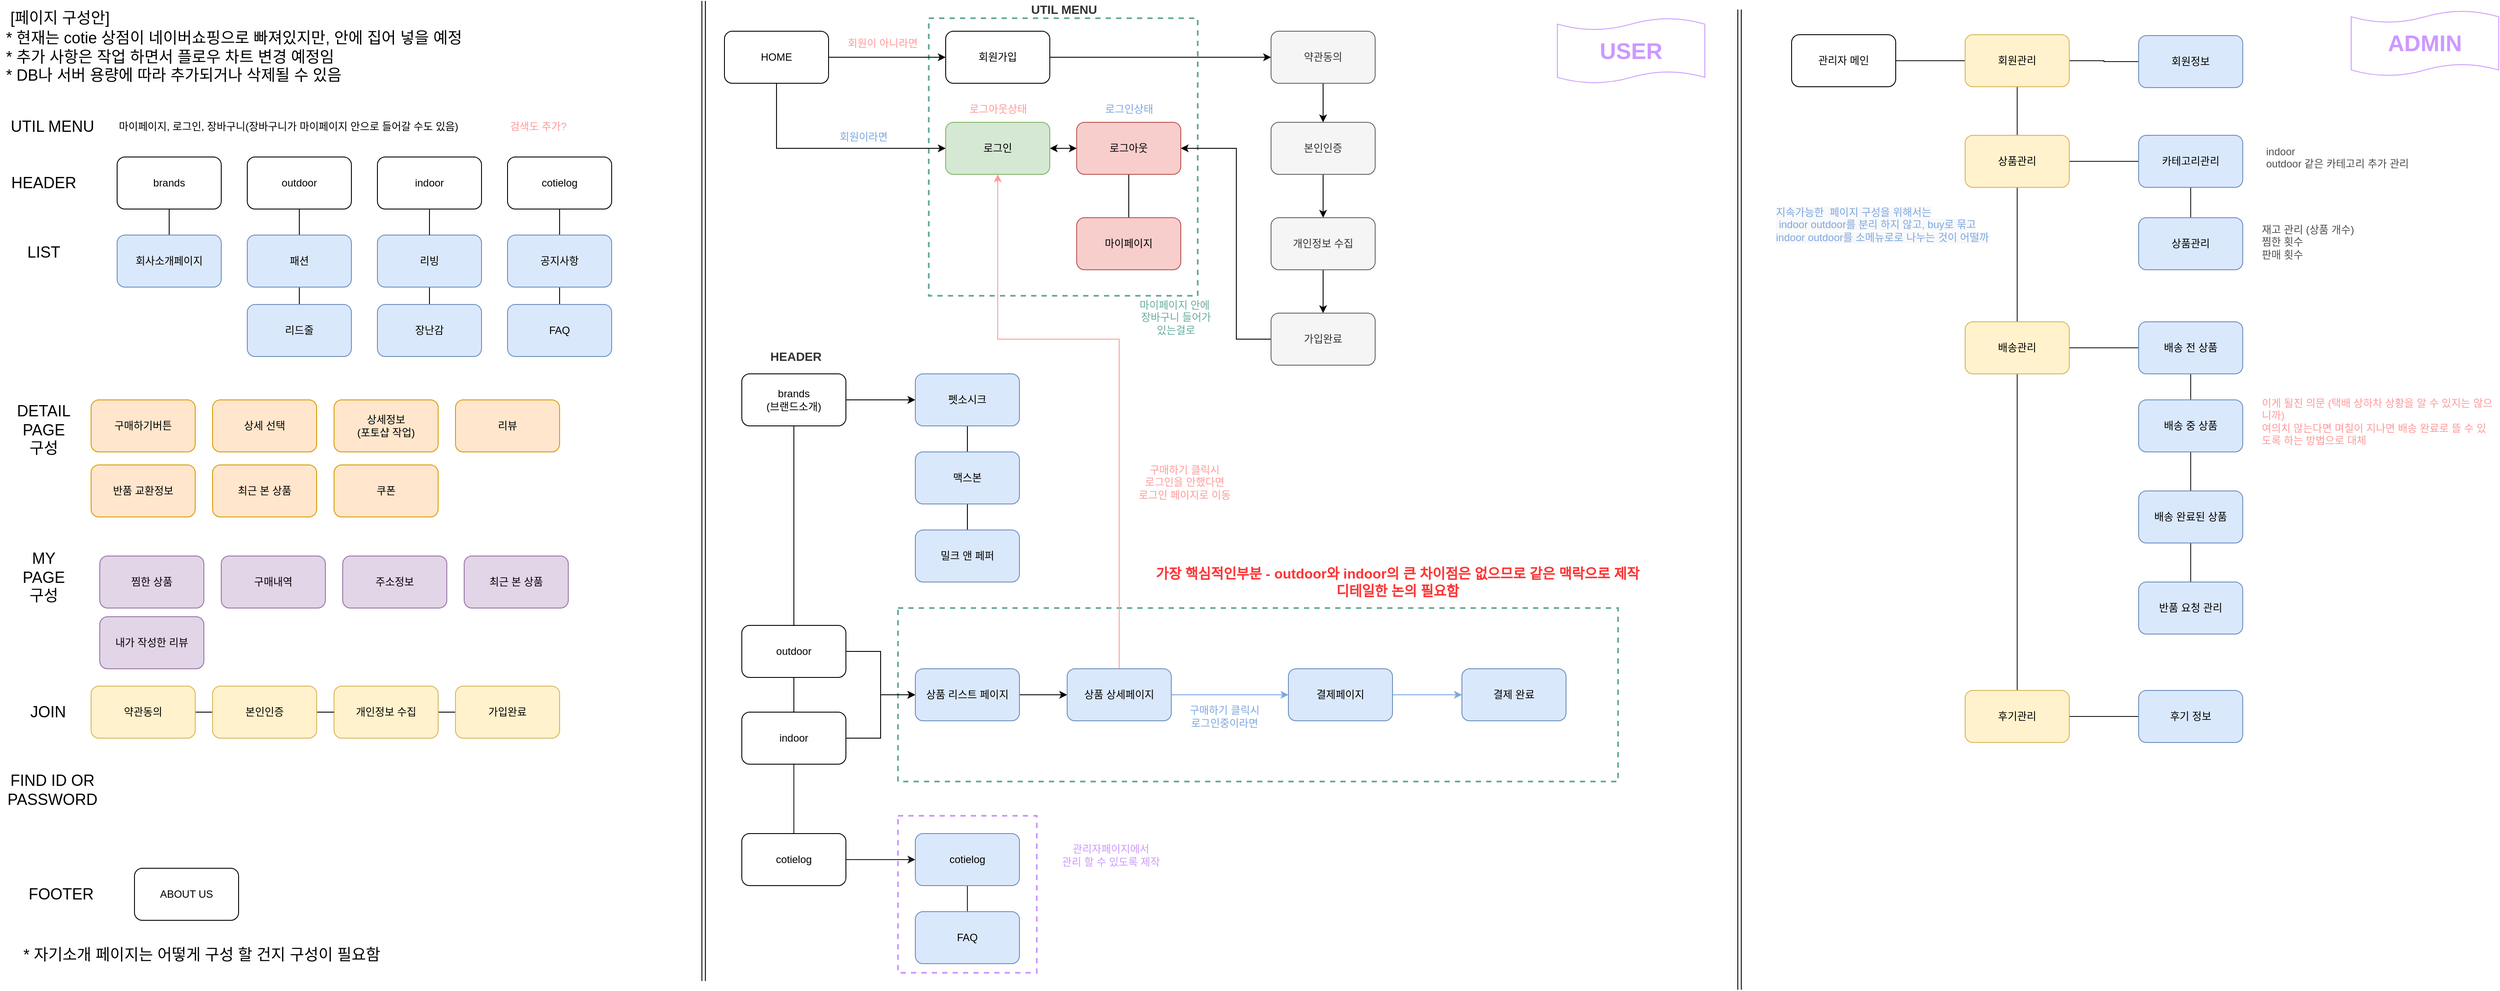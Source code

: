 <mxfile version="18.2.0" type="github">
  <diagram id="r7Qnmz0kqEGP7yIvglu6" name="Page-1">
    <mxGraphModel dx="1673" dy="896" grid="1" gridSize="10" guides="1" tooltips="1" connect="1" arrows="1" fold="1" page="1" pageScale="1" pageWidth="827" pageHeight="1169" math="0" shadow="0">
      <root>
        <mxCell id="0" />
        <mxCell id="1" parent="0" />
        <mxCell id="sv6jZYAcOgZdvbpMtWue-15" value="" style="rounded=0;whiteSpace=wrap;html=1;fontSize=14;fontColor=#333333;strokeWidth=2;fillColor=none;dashed=1;strokeColor=#67AB9F;" vertex="1" parent="1">
          <mxGeometry x="1050" y="720" width="830" height="200" as="geometry" />
        </mxCell>
        <mxCell id="wkvPEHSoq6BBhoxMYLxY-88" value="" style="rounded=0;whiteSpace=wrap;html=1;fontSize=14;fontColor=#333333;strokeWidth=2;fillColor=none;dashed=1;strokeColor=#67AB9F;" parent="1" vertex="1">
          <mxGeometry x="1085.5" y="40" width="310" height="320" as="geometry" />
        </mxCell>
        <mxCell id="wkvPEHSoq6BBhoxMYLxY-10" style="edgeStyle=orthogonalEdgeStyle;rounded=0;orthogonalLoop=1;jettySize=auto;html=1;exitX=0.5;exitY=1;exitDx=0;exitDy=0;entryX=0.5;entryY=0;entryDx=0;entryDy=0;fontSize=12;endArrow=none;endFill=0;" parent="1" source="HiKQ1uyRHEYlZxJrQikm-1" target="wkvPEHSoq6BBhoxMYLxY-9" edge="1">
          <mxGeometry relative="1" as="geometry" />
        </mxCell>
        <mxCell id="HiKQ1uyRHEYlZxJrQikm-1" value="brands" style="rounded=1;whiteSpace=wrap;html=1;" parent="1" vertex="1">
          <mxGeometry x="150" y="200" width="120" height="60" as="geometry" />
        </mxCell>
        <mxCell id="HiKQ1uyRHEYlZxJrQikm-2" value="&lt;font style=&quot;font-size: 18px;&quot;&gt;HEADER&lt;/font&gt;" style="text;html=1;align=center;verticalAlign=middle;resizable=0;points=[];autosize=1;strokeColor=none;fillColor=none;" parent="1" vertex="1">
          <mxGeometry x="20" y="220" width="90" height="20" as="geometry" />
        </mxCell>
        <mxCell id="wkvPEHSoq6BBhoxMYLxY-34" style="edgeStyle=orthogonalEdgeStyle;rounded=0;orthogonalLoop=1;jettySize=auto;html=1;exitX=0.5;exitY=1;exitDx=0;exitDy=0;entryX=0.5;entryY=0;entryDx=0;entryDy=0;fontSize=12;endArrow=none;endFill=0;" parent="1" source="HiKQ1uyRHEYlZxJrQikm-3" target="wkvPEHSoq6BBhoxMYLxY-11" edge="1">
          <mxGeometry relative="1" as="geometry" />
        </mxCell>
        <mxCell id="HiKQ1uyRHEYlZxJrQikm-3" value="outdoor" style="rounded=1;whiteSpace=wrap;html=1;" parent="1" vertex="1">
          <mxGeometry x="300" y="200" width="120" height="60" as="geometry" />
        </mxCell>
        <mxCell id="HiKQ1uyRHEYlZxJrQikm-4" value="indoor" style="rounded=1;whiteSpace=wrap;html=1;" parent="1" vertex="1">
          <mxGeometry x="450" y="200" width="120" height="60" as="geometry" />
        </mxCell>
        <mxCell id="wkvPEHSoq6BBhoxMYLxY-35" style="edgeStyle=orthogonalEdgeStyle;rounded=0;orthogonalLoop=1;jettySize=auto;html=1;exitX=0.5;exitY=1;exitDx=0;exitDy=0;entryX=0.5;entryY=0;entryDx=0;entryDy=0;fontSize=12;endArrow=none;endFill=0;" parent="1" source="HiKQ1uyRHEYlZxJrQikm-5" target="wkvPEHSoq6BBhoxMYLxY-21" edge="1">
          <mxGeometry relative="1" as="geometry" />
        </mxCell>
        <mxCell id="HiKQ1uyRHEYlZxJrQikm-5" value="cotielog" style="rounded=1;whiteSpace=wrap;html=1;" parent="1" vertex="1">
          <mxGeometry x="600" y="200" width="120" height="60" as="geometry" />
        </mxCell>
        <mxCell id="wkvPEHSoq6BBhoxMYLxY-1" value="&lt;span style=&quot;font-size: 18px;&quot;&gt;* 현재는 cotie 상점이 네이버쇼핑으로 빠져있지만, 안에 집어 넣을 예정&lt;br&gt;* 추가 사항은 작업 하면서 플로우 차트 변경 예정임&lt;br&gt;* DB나 서버 용량에 따라 추가되거나 삭제될 수 있음&lt;br&gt;&lt;/span&gt;" style="text;html=1;align=left;verticalAlign=middle;resizable=0;points=[];autosize=1;strokeColor=none;fillColor=none;strokeWidth=0;" parent="1" vertex="1">
          <mxGeometry x="20" y="60" width="580" height="50" as="geometry" />
        </mxCell>
        <mxCell id="wkvPEHSoq6BBhoxMYLxY-2" value="&lt;span style=&quot;font-size: 18px;&quot;&gt;FOOTER&lt;/span&gt;" style="text;html=1;align=center;verticalAlign=middle;resizable=0;points=[];autosize=1;strokeColor=none;fillColor=none;" parent="1" vertex="1">
          <mxGeometry x="40" y="1040" width="90" height="20" as="geometry" />
        </mxCell>
        <mxCell id="wkvPEHSoq6BBhoxMYLxY-3" value="ABOUT US" style="rounded=1;whiteSpace=wrap;html=1;" parent="1" vertex="1">
          <mxGeometry x="170" y="1020" width="120" height="60" as="geometry" />
        </mxCell>
        <mxCell id="wkvPEHSoq6BBhoxMYLxY-4" value="&lt;span style=&quot;font-size: 18px;&quot;&gt;UTIL MENU&lt;/span&gt;" style="text;html=1;align=center;verticalAlign=middle;resizable=0;points=[];autosize=1;strokeColor=none;fillColor=none;" parent="1" vertex="1">
          <mxGeometry x="20" y="155" width="110" height="20" as="geometry" />
        </mxCell>
        <mxCell id="wkvPEHSoq6BBhoxMYLxY-5" value="마이페이지, 로그인, 장바구니(장바구니가 마이페이지 안으로 들어갈 수도 있음)" style="text;html=1;align=left;verticalAlign=middle;resizable=0;points=[];autosize=1;strokeColor=none;fillColor=none;strokeWidth=0;" parent="1" vertex="1">
          <mxGeometry x="150" y="155" width="440" height="20" as="geometry" />
        </mxCell>
        <mxCell id="wkvPEHSoq6BBhoxMYLxY-7" value="&lt;span style=&quot;font-size: 18px;&quot;&gt;LIST&lt;/span&gt;" style="text;html=1;align=center;verticalAlign=middle;resizable=0;points=[];autosize=1;strokeColor=none;fillColor=none;" parent="1" vertex="1">
          <mxGeometry x="40" y="300" width="50" height="20" as="geometry" />
        </mxCell>
        <mxCell id="wkvPEHSoq6BBhoxMYLxY-8" value="&lt;span style=&quot;font-size: 18px;&quot;&gt;* 자기소개 페이지는 어떻게 구성 할 건지 구성이 필요함&lt;/span&gt;" style="text;html=1;align=left;verticalAlign=middle;resizable=0;points=[];autosize=1;strokeColor=none;fillColor=none;strokeWidth=0;" parent="1" vertex="1">
          <mxGeometry x="40" y="1110" width="460" height="20" as="geometry" />
        </mxCell>
        <mxCell id="wkvPEHSoq6BBhoxMYLxY-9" value="회사소개페이지" style="rounded=1;whiteSpace=wrap;html=1;fillColor=#dae8fc;strokeColor=#6c8ebf;" parent="1" vertex="1">
          <mxGeometry x="150" y="290" width="120" height="60" as="geometry" />
        </mxCell>
        <mxCell id="wkvPEHSoq6BBhoxMYLxY-16" style="edgeStyle=orthogonalEdgeStyle;rounded=0;orthogonalLoop=1;jettySize=auto;html=1;exitX=0.5;exitY=1;exitDx=0;exitDy=0;entryX=0.5;entryY=0;entryDx=0;entryDy=0;fontSize=12;endArrow=none;endFill=0;" parent="1" source="wkvPEHSoq6BBhoxMYLxY-11" target="wkvPEHSoq6BBhoxMYLxY-12" edge="1">
          <mxGeometry relative="1" as="geometry" />
        </mxCell>
        <mxCell id="wkvPEHSoq6BBhoxMYLxY-11" value="패션" style="rounded=1;whiteSpace=wrap;html=1;fillColor=#dae8fc;strokeColor=#6c8ebf;" parent="1" vertex="1">
          <mxGeometry x="300" y="290" width="120" height="60" as="geometry" />
        </mxCell>
        <mxCell id="wkvPEHSoq6BBhoxMYLxY-12" value="리드줄" style="rounded=1;whiteSpace=wrap;html=1;fillColor=#dae8fc;strokeColor=#6c8ebf;" parent="1" vertex="1">
          <mxGeometry x="300" y="370" width="120" height="60" as="geometry" />
        </mxCell>
        <mxCell id="wkvPEHSoq6BBhoxMYLxY-18" value="&lt;span style=&quot;font-size: 18px;&quot;&gt;DETAIL&lt;br&gt;PAGE&lt;br&gt;구성&lt;br&gt;&lt;/span&gt;" style="text;html=1;align=center;verticalAlign=middle;resizable=0;points=[];autosize=1;strokeColor=none;fillColor=none;" parent="1" vertex="1">
          <mxGeometry x="25" y="490" width="80" height="50" as="geometry" />
        </mxCell>
        <mxCell id="wkvPEHSoq6BBhoxMYLxY-30" value="" style="edgeStyle=orthogonalEdgeStyle;rounded=0;orthogonalLoop=1;jettySize=auto;html=1;fontSize=12;endArrow=none;endFill=0;" parent="1" source="wkvPEHSoq6BBhoxMYLxY-19" target="HiKQ1uyRHEYlZxJrQikm-4" edge="1">
          <mxGeometry relative="1" as="geometry" />
        </mxCell>
        <mxCell id="wkvPEHSoq6BBhoxMYLxY-31" style="edgeStyle=orthogonalEdgeStyle;rounded=0;orthogonalLoop=1;jettySize=auto;html=1;exitX=0.5;exitY=1;exitDx=0;exitDy=0;entryX=0.5;entryY=0;entryDx=0;entryDy=0;fontSize=12;endArrow=none;endFill=0;" parent="1" source="wkvPEHSoq6BBhoxMYLxY-19" target="wkvPEHSoq6BBhoxMYLxY-20" edge="1">
          <mxGeometry relative="1" as="geometry" />
        </mxCell>
        <mxCell id="wkvPEHSoq6BBhoxMYLxY-19" value="리빙" style="rounded=1;whiteSpace=wrap;html=1;fillColor=#dae8fc;strokeColor=#6c8ebf;" parent="1" vertex="1">
          <mxGeometry x="450" y="290" width="120" height="60" as="geometry" />
        </mxCell>
        <mxCell id="wkvPEHSoq6BBhoxMYLxY-20" value="장난감" style="rounded=1;whiteSpace=wrap;html=1;fillColor=#dae8fc;strokeColor=#6c8ebf;" parent="1" vertex="1">
          <mxGeometry x="450" y="370" width="120" height="60" as="geometry" />
        </mxCell>
        <mxCell id="wkvPEHSoq6BBhoxMYLxY-32" style="edgeStyle=orthogonalEdgeStyle;rounded=0;orthogonalLoop=1;jettySize=auto;html=1;exitX=0.5;exitY=1;exitDx=0;exitDy=0;entryX=0.5;entryY=0;entryDx=0;entryDy=0;fontSize=12;endArrow=none;endFill=0;" parent="1" source="wkvPEHSoq6BBhoxMYLxY-21" target="wkvPEHSoq6BBhoxMYLxY-22" edge="1">
          <mxGeometry relative="1" as="geometry" />
        </mxCell>
        <mxCell id="wkvPEHSoq6BBhoxMYLxY-21" value="공지사항" style="rounded=1;whiteSpace=wrap;html=1;fillColor=#dae8fc;strokeColor=#6c8ebf;" parent="1" vertex="1">
          <mxGeometry x="600" y="290" width="120" height="60" as="geometry" />
        </mxCell>
        <mxCell id="wkvPEHSoq6BBhoxMYLxY-22" value="FAQ" style="rounded=1;whiteSpace=wrap;html=1;fillColor=#dae8fc;strokeColor=#6c8ebf;" parent="1" vertex="1">
          <mxGeometry x="600" y="370" width="120" height="60" as="geometry" />
        </mxCell>
        <mxCell id="wkvPEHSoq6BBhoxMYLxY-29" value="" style="edgeStyle=orthogonalEdgeStyle;rounded=0;orthogonalLoop=1;jettySize=auto;html=1;fontSize=12;endArrow=none;endFill=0;entryX=0.5;entryY=1;entryDx=0;entryDy=0;" parent="1" target="HiKQ1uyRHEYlZxJrQikm-4" edge="1">
          <mxGeometry relative="1" as="geometry">
            <mxPoint x="510" y="290" as="sourcePoint" />
            <mxPoint x="370" y="270" as="targetPoint" />
          </mxGeometry>
        </mxCell>
        <mxCell id="wkvPEHSoq6BBhoxMYLxY-36" value="구매하기버튼" style="rounded=1;whiteSpace=wrap;html=1;fillColor=#ffe6cc;strokeColor=#d79b00;" parent="1" vertex="1">
          <mxGeometry x="120" y="480" width="120" height="60" as="geometry" />
        </mxCell>
        <mxCell id="wkvPEHSoq6BBhoxMYLxY-39" value="상세 선택" style="rounded=1;whiteSpace=wrap;html=1;fillColor=#ffe6cc;strokeColor=#d79b00;" parent="1" vertex="1">
          <mxGeometry x="260" y="480" width="120" height="60" as="geometry" />
        </mxCell>
        <mxCell id="wkvPEHSoq6BBhoxMYLxY-40" value="상세정보&lt;br&gt;(포토샵 작업)" style="rounded=1;whiteSpace=wrap;html=1;fillColor=#ffe6cc;strokeColor=#d79b00;" parent="1" vertex="1">
          <mxGeometry x="400" y="480" width="120" height="60" as="geometry" />
        </mxCell>
        <mxCell id="wkvPEHSoq6BBhoxMYLxY-41" value="&lt;span style=&quot;font-size: 18px;&quot;&gt;[페이지 구성안]&lt;/span&gt;" style="text;html=1;align=left;verticalAlign=middle;resizable=0;points=[];autosize=1;strokeColor=none;fillColor=none;strokeWidth=0;" parent="1" vertex="1">
          <mxGeometry x="25" y="30" width="140" height="20" as="geometry" />
        </mxCell>
        <mxCell id="wkvPEHSoq6BBhoxMYLxY-42" value="리뷰" style="rounded=1;whiteSpace=wrap;html=1;fillColor=#ffe6cc;strokeColor=#d79b00;" parent="1" vertex="1">
          <mxGeometry x="540" y="480" width="120" height="60" as="geometry" />
        </mxCell>
        <mxCell id="wkvPEHSoq6BBhoxMYLxY-43" value="반품 교환정보" style="rounded=1;whiteSpace=wrap;html=1;fillColor=#ffe6cc;strokeColor=#d79b00;" parent="1" vertex="1">
          <mxGeometry x="120" y="555" width="120" height="60" as="geometry" />
        </mxCell>
        <mxCell id="wkvPEHSoq6BBhoxMYLxY-44" value="최근 본 상품" style="rounded=1;whiteSpace=wrap;html=1;fillColor=#ffe6cc;strokeColor=#d79b00;" parent="1" vertex="1">
          <mxGeometry x="260" y="555" width="120" height="60" as="geometry" />
        </mxCell>
        <mxCell id="wkvPEHSoq6BBhoxMYLxY-45" value="쿠폰" style="rounded=1;whiteSpace=wrap;html=1;fillColor=#ffe6cc;strokeColor=#d79b00;" parent="1" vertex="1">
          <mxGeometry x="400" y="555" width="120" height="60" as="geometry" />
        </mxCell>
        <mxCell id="wkvPEHSoq6BBhoxMYLxY-46" value="&lt;span style=&quot;font-size: 18px;&quot;&gt;MY&lt;br&gt;PAGE &lt;br&gt;구성&lt;br&gt;&lt;/span&gt;" style="text;html=1;align=center;verticalAlign=middle;resizable=0;points=[];autosize=1;strokeColor=none;fillColor=none;" parent="1" vertex="1">
          <mxGeometry x="35" y="660" width="60" height="50" as="geometry" />
        </mxCell>
        <mxCell id="wkvPEHSoq6BBhoxMYLxY-47" value="찜한 상품" style="rounded=1;whiteSpace=wrap;html=1;fillColor=#e1d5e7;strokeColor=#9673a6;" parent="1" vertex="1">
          <mxGeometry x="130" y="660" width="120" height="60" as="geometry" />
        </mxCell>
        <mxCell id="wkvPEHSoq6BBhoxMYLxY-48" value="구매내역" style="rounded=1;whiteSpace=wrap;html=1;fillColor=#e1d5e7;strokeColor=#9673a6;" parent="1" vertex="1">
          <mxGeometry x="270" y="660" width="120" height="60" as="geometry" />
        </mxCell>
        <mxCell id="wkvPEHSoq6BBhoxMYLxY-49" value="주소정보" style="rounded=1;whiteSpace=wrap;html=1;fillColor=#e1d5e7;strokeColor=#9673a6;" parent="1" vertex="1">
          <mxGeometry x="410" y="660" width="120" height="60" as="geometry" />
        </mxCell>
        <mxCell id="wkvPEHSoq6BBhoxMYLxY-50" value="&lt;span style=&quot;font-size: 18px;&quot;&gt;JOIN&lt;br&gt;&lt;/span&gt;" style="text;html=1;align=center;verticalAlign=middle;resizable=0;points=[];autosize=1;strokeColor=none;fillColor=none;" parent="1" vertex="1">
          <mxGeometry x="40" y="830" width="60" height="20" as="geometry" />
        </mxCell>
        <mxCell id="wkvPEHSoq6BBhoxMYLxY-57" style="edgeStyle=orthogonalEdgeStyle;rounded=0;orthogonalLoop=1;jettySize=auto;html=1;exitX=1;exitY=0.5;exitDx=0;exitDy=0;entryX=0;entryY=0.5;entryDx=0;entryDy=0;fontSize=12;endArrow=none;endFill=0;" parent="1" source="wkvPEHSoq6BBhoxMYLxY-51" target="wkvPEHSoq6BBhoxMYLxY-53" edge="1">
          <mxGeometry relative="1" as="geometry" />
        </mxCell>
        <mxCell id="wkvPEHSoq6BBhoxMYLxY-51" value="약관동의" style="rounded=1;whiteSpace=wrap;html=1;fillColor=#fff2cc;strokeColor=#d6b656;" parent="1" vertex="1">
          <mxGeometry x="120" y="810" width="120" height="60" as="geometry" />
        </mxCell>
        <mxCell id="wkvPEHSoq6BBhoxMYLxY-59" style="edgeStyle=orthogonalEdgeStyle;rounded=0;orthogonalLoop=1;jettySize=auto;html=1;exitX=1;exitY=0.5;exitDx=0;exitDy=0;fontSize=12;endArrow=none;endFill=0;" parent="1" source="wkvPEHSoq6BBhoxMYLxY-52" target="wkvPEHSoq6BBhoxMYLxY-54" edge="1">
          <mxGeometry relative="1" as="geometry" />
        </mxCell>
        <mxCell id="wkvPEHSoq6BBhoxMYLxY-52" value="개인정보 수집" style="rounded=1;whiteSpace=wrap;html=1;fillColor=#fff2cc;strokeColor=#d6b656;" parent="1" vertex="1">
          <mxGeometry x="400" y="810" width="120" height="60" as="geometry" />
        </mxCell>
        <mxCell id="wkvPEHSoq6BBhoxMYLxY-58" style="edgeStyle=orthogonalEdgeStyle;rounded=0;orthogonalLoop=1;jettySize=auto;html=1;exitX=1;exitY=0.5;exitDx=0;exitDy=0;entryX=0;entryY=0.5;entryDx=0;entryDy=0;fontSize=12;endArrow=none;endFill=0;" parent="1" source="wkvPEHSoq6BBhoxMYLxY-53" target="wkvPEHSoq6BBhoxMYLxY-52" edge="1">
          <mxGeometry relative="1" as="geometry" />
        </mxCell>
        <mxCell id="wkvPEHSoq6BBhoxMYLxY-53" value="본인인증" style="rounded=1;whiteSpace=wrap;html=1;fillColor=#fff2cc;strokeColor=#d6b656;" parent="1" vertex="1">
          <mxGeometry x="260" y="810" width="120" height="60" as="geometry" />
        </mxCell>
        <mxCell id="wkvPEHSoq6BBhoxMYLxY-54" value="가입완료" style="rounded=1;whiteSpace=wrap;html=1;fillColor=#fff2cc;strokeColor=#d6b656;" parent="1" vertex="1">
          <mxGeometry x="540" y="810" width="120" height="60" as="geometry" />
        </mxCell>
        <mxCell id="wkvPEHSoq6BBhoxMYLxY-55" value="최근 본 상품" style="rounded=1;whiteSpace=wrap;html=1;fillColor=#e1d5e7;strokeColor=#9673a6;" parent="1" vertex="1">
          <mxGeometry x="550" y="660" width="120" height="60" as="geometry" />
        </mxCell>
        <mxCell id="wkvPEHSoq6BBhoxMYLxY-56" value="내가 작성한 리뷰" style="rounded=1;whiteSpace=wrap;html=1;fillColor=#e1d5e7;strokeColor=#9673a6;" parent="1" vertex="1">
          <mxGeometry x="130" y="730" width="120" height="60" as="geometry" />
        </mxCell>
        <mxCell id="wkvPEHSoq6BBhoxMYLxY-60" value="&lt;span style=&quot;font-size: 18px;&quot;&gt;FIND ID OR&lt;br&gt;PASSWORD&lt;br&gt;&lt;/span&gt;" style="text;html=1;align=center;verticalAlign=middle;resizable=0;points=[];autosize=1;strokeColor=none;fillColor=none;" parent="1" vertex="1">
          <mxGeometry x="15" y="910" width="120" height="40" as="geometry" />
        </mxCell>
        <mxCell id="wkvPEHSoq6BBhoxMYLxY-65" value="" style="edgeStyle=orthogonalEdgeStyle;rounded=0;orthogonalLoop=1;jettySize=auto;html=1;fontSize=12;endArrow=classic;endFill=1;startArrow=none;startFill=0;" parent="1" source="wkvPEHSoq6BBhoxMYLxY-61" target="wkvPEHSoq6BBhoxMYLxY-64" edge="1">
          <mxGeometry relative="1" as="geometry" />
        </mxCell>
        <mxCell id="wkvPEHSoq6BBhoxMYLxY-78" style="edgeStyle=orthogonalEdgeStyle;rounded=0;orthogonalLoop=1;jettySize=auto;html=1;exitX=0.5;exitY=1;exitDx=0;exitDy=0;entryX=0;entryY=0.5;entryDx=0;entryDy=0;fontSize=12;fontColor=#FF9999;startArrow=none;startFill=0;endArrow=classic;endFill=1;" parent="1" source="wkvPEHSoq6BBhoxMYLxY-61" target="wkvPEHSoq6BBhoxMYLxY-68" edge="1">
          <mxGeometry relative="1" as="geometry" />
        </mxCell>
        <mxCell id="wkvPEHSoq6BBhoxMYLxY-61" value="HOME" style="rounded=1;whiteSpace=wrap;html=1;" parent="1" vertex="1">
          <mxGeometry x="850" y="55" width="120" height="60" as="geometry" />
        </mxCell>
        <mxCell id="wkvPEHSoq6BBhoxMYLxY-62" value="" style="shape=link;html=1;rounded=0;fontSize=12;endArrow=none;endFill=0;" parent="1" edge="1">
          <mxGeometry width="100" relative="1" as="geometry">
            <mxPoint x="826" y="20" as="sourcePoint" />
            <mxPoint x="826" y="1150" as="targetPoint" />
          </mxGeometry>
        </mxCell>
        <mxCell id="wkvPEHSoq6BBhoxMYLxY-67" value="" style="edgeStyle=orthogonalEdgeStyle;rounded=0;orthogonalLoop=1;jettySize=auto;html=1;fontSize=12;startArrow=none;startFill=0;endArrow=classic;endFill=1;" parent="1" source="wkvPEHSoq6BBhoxMYLxY-64" target="wkvPEHSoq6BBhoxMYLxY-66" edge="1">
          <mxGeometry relative="1" as="geometry" />
        </mxCell>
        <mxCell id="wkvPEHSoq6BBhoxMYLxY-64" value="회원가입" style="rounded=1;whiteSpace=wrap;html=1;" parent="1" vertex="1">
          <mxGeometry x="1105" y="55" width="120" height="60" as="geometry" />
        </mxCell>
        <mxCell id="wkvPEHSoq6BBhoxMYLxY-86" value="" style="edgeStyle=orthogonalEdgeStyle;rounded=0;orthogonalLoop=1;jettySize=auto;html=1;fontSize=14;fontColor=#333333;startArrow=none;startFill=0;endArrow=classic;endFill=1;" parent="1" source="wkvPEHSoq6BBhoxMYLxY-66" target="wkvPEHSoq6BBhoxMYLxY-85" edge="1">
          <mxGeometry relative="1" as="geometry" />
        </mxCell>
        <mxCell id="wkvPEHSoq6BBhoxMYLxY-66" value="약관동의" style="rounded=1;whiteSpace=wrap;html=1;fillColor=#f5f5f5;strokeColor=#666666;fontColor=#333333;" parent="1" vertex="1">
          <mxGeometry x="1480" y="55" width="120" height="60" as="geometry" />
        </mxCell>
        <mxCell id="wkvPEHSoq6BBhoxMYLxY-77" value="" style="edgeStyle=orthogonalEdgeStyle;rounded=0;orthogonalLoop=1;jettySize=auto;html=1;fontSize=12;fontColor=#FF9999;startArrow=classic;startFill=1;endArrow=classic;endFill=1;" parent="1" source="wkvPEHSoq6BBhoxMYLxY-68" target="wkvPEHSoq6BBhoxMYLxY-76" edge="1">
          <mxGeometry relative="1" as="geometry" />
        </mxCell>
        <mxCell id="wkvPEHSoq6BBhoxMYLxY-68" value="로그인" style="rounded=1;whiteSpace=wrap;html=1;fillColor=#d5e8d4;strokeColor=#82b366;" parent="1" vertex="1">
          <mxGeometry x="1105" y="160" width="120" height="60" as="geometry" />
        </mxCell>
        <mxCell id="wkvPEHSoq6BBhoxMYLxY-72" value="&lt;font color=&quot;#ff9999&quot;&gt;회원이 아니라면&lt;/font&gt;" style="text;html=1;align=center;verticalAlign=middle;resizable=0;points=[];autosize=1;strokeColor=none;fillColor=none;fontSize=12;" parent="1" vertex="1">
          <mxGeometry x="982" y="59" width="100" height="20" as="geometry" />
        </mxCell>
        <mxCell id="wkvPEHSoq6BBhoxMYLxY-73" value="&lt;font color=&quot;#7ea6e0&quot;&gt;회원이라면&lt;/font&gt;" style="text;html=1;align=center;verticalAlign=middle;resizable=0;points=[];autosize=1;strokeColor=none;fillColor=none;fontSize=12;" parent="1" vertex="1">
          <mxGeometry x="970" y="167" width="80" height="20" as="geometry" />
        </mxCell>
        <mxCell id="wkvPEHSoq6BBhoxMYLxY-81" value="" style="edgeStyle=orthogonalEdgeStyle;rounded=0;orthogonalLoop=1;jettySize=auto;html=1;fontSize=12;fontColor=#FF9999;startArrow=none;startFill=0;endArrow=none;endFill=0;" parent="1" source="wkvPEHSoq6BBhoxMYLxY-76" target="wkvPEHSoq6BBhoxMYLxY-80" edge="1">
          <mxGeometry relative="1" as="geometry" />
        </mxCell>
        <mxCell id="wkvPEHSoq6BBhoxMYLxY-76" value="로그아웃" style="rounded=1;whiteSpace=wrap;html=1;fillColor=#f8cecc;strokeColor=#b85450;" parent="1" vertex="1">
          <mxGeometry x="1256" y="160" width="120" height="60" as="geometry" />
        </mxCell>
        <mxCell id="wkvPEHSoq6BBhoxMYLxY-80" value="마이페이지" style="rounded=1;whiteSpace=wrap;html=1;fillColor=#f8cecc;strokeColor=#b85450;" parent="1" vertex="1">
          <mxGeometry x="1256" y="270" width="120" height="60" as="geometry" />
        </mxCell>
        <mxCell id="wkvPEHSoq6BBhoxMYLxY-82" value="&lt;font color=&quot;#333333&quot;&gt;&lt;span style=&quot;font-size: 14px;&quot;&gt;&lt;b&gt;UTIL MENU&lt;/b&gt;&lt;/span&gt;&lt;/font&gt;" style="text;html=1;align=center;verticalAlign=middle;resizable=0;points=[];autosize=1;strokeColor=none;fillColor=none;fontSize=12;" parent="1" vertex="1">
          <mxGeometry x="1196" y="20" width="90" height="20" as="geometry" />
        </mxCell>
        <mxCell id="wkvPEHSoq6BBhoxMYLxY-95" value="" style="edgeStyle=orthogonalEdgeStyle;rounded=0;orthogonalLoop=1;jettySize=auto;html=1;fontSize=14;fontColor=#333333;startArrow=none;startFill=0;endArrow=classic;endFill=1;" parent="1" source="wkvPEHSoq6BBhoxMYLxY-85" target="wkvPEHSoq6BBhoxMYLxY-94" edge="1">
          <mxGeometry relative="1" as="geometry" />
        </mxCell>
        <mxCell id="wkvPEHSoq6BBhoxMYLxY-85" value="본인인증" style="rounded=1;whiteSpace=wrap;html=1;fillColor=#f5f5f5;strokeColor=#666666;fontColor=#333333;" parent="1" vertex="1">
          <mxGeometry x="1480" y="160" width="120" height="60" as="geometry" />
        </mxCell>
        <mxCell id="wkvPEHSoq6BBhoxMYLxY-87" value="&lt;font color=&quot;#333333&quot;&gt;&lt;span style=&quot;font-size: 14px;&quot;&gt;&lt;b&gt;&amp;nbsp;HEADER&lt;/b&gt;&lt;/span&gt;&lt;/font&gt;" style="text;html=1;align=center;verticalAlign=middle;resizable=0;points=[];autosize=1;strokeColor=none;fillColor=none;fontSize=12;" parent="1" vertex="1">
          <mxGeometry x="890" y="420" width="80" height="20" as="geometry" />
        </mxCell>
        <mxCell id="sv6jZYAcOgZdvbpMtWue-5" value="" style="edgeStyle=orthogonalEdgeStyle;rounded=0;orthogonalLoop=1;jettySize=auto;html=1;fontColor=#69FFC8;" edge="1" parent="1" source="wkvPEHSoq6BBhoxMYLxY-91" target="sv6jZYAcOgZdvbpMtWue-4">
          <mxGeometry relative="1" as="geometry" />
        </mxCell>
        <mxCell id="sv6jZYAcOgZdvbpMtWue-12" value="" style="edgeStyle=orthogonalEdgeStyle;rounded=0;orthogonalLoop=1;jettySize=auto;html=1;fontColor=#69FFC8;endArrow=none;endFill=0;" edge="1" parent="1" source="wkvPEHSoq6BBhoxMYLxY-91" target="sv6jZYAcOgZdvbpMtWue-11">
          <mxGeometry relative="1" as="geometry" />
        </mxCell>
        <mxCell id="wkvPEHSoq6BBhoxMYLxY-91" value="brands&lt;br&gt;(브랜드소개)" style="rounded=1;whiteSpace=wrap;html=1;" parent="1" vertex="1">
          <mxGeometry x="870" y="450" width="120" height="60" as="geometry" />
        </mxCell>
        <mxCell id="wkvPEHSoq6BBhoxMYLxY-98" value="" style="edgeStyle=orthogonalEdgeStyle;rounded=0;orthogonalLoop=1;jettySize=auto;html=1;fontSize=14;fontColor=#333333;startArrow=none;startFill=0;endArrow=classic;endFill=1;" parent="1" source="wkvPEHSoq6BBhoxMYLxY-94" target="wkvPEHSoq6BBhoxMYLxY-97" edge="1">
          <mxGeometry relative="1" as="geometry" />
        </mxCell>
        <mxCell id="wkvPEHSoq6BBhoxMYLxY-94" value="개인정보 수집" style="rounded=1;whiteSpace=wrap;html=1;fillColor=#f5f5f5;strokeColor=#666666;fontColor=#333333;" parent="1" vertex="1">
          <mxGeometry x="1480" y="270" width="120" height="60" as="geometry" />
        </mxCell>
        <mxCell id="wkvPEHSoq6BBhoxMYLxY-99" style="edgeStyle=orthogonalEdgeStyle;rounded=0;orthogonalLoop=1;jettySize=auto;html=1;exitX=0;exitY=0.5;exitDx=0;exitDy=0;fontSize=14;fontColor=#333333;startArrow=none;startFill=0;endArrow=classic;endFill=1;entryX=1;entryY=0.5;entryDx=0;entryDy=0;" parent="1" source="wkvPEHSoq6BBhoxMYLxY-97" target="wkvPEHSoq6BBhoxMYLxY-76" edge="1">
          <mxGeometry relative="1" as="geometry">
            <mxPoint x="1320" y="439.5" as="targetPoint" />
            <Array as="points">
              <mxPoint x="1440" y="410" />
              <mxPoint x="1440" y="190" />
            </Array>
          </mxGeometry>
        </mxCell>
        <mxCell id="wkvPEHSoq6BBhoxMYLxY-97" value="가입완료" style="rounded=1;whiteSpace=wrap;html=1;fillColor=#f5f5f5;strokeColor=#666666;fontColor=#333333;" parent="1" vertex="1">
          <mxGeometry x="1480" y="380" width="120" height="60" as="geometry" />
        </mxCell>
        <mxCell id="sv6jZYAcOgZdvbpMtWue-1" value="&lt;font color=&quot;#ff9999&quot;&gt;로그아웃상태&lt;/font&gt;" style="text;html=1;align=center;verticalAlign=middle;resizable=0;points=[];autosize=1;strokeColor=none;fillColor=none;fontSize=12;" vertex="1" parent="1">
          <mxGeometry x="1120" y="135" width="90" height="20" as="geometry" />
        </mxCell>
        <mxCell id="sv6jZYAcOgZdvbpMtWue-3" value="&lt;font color=&quot;#7ea6e0&quot;&gt;로그인상태&lt;/font&gt;" style="text;html=1;align=center;verticalAlign=middle;resizable=0;points=[];autosize=1;strokeColor=none;fillColor=none;fontSize=12;" vertex="1" parent="1">
          <mxGeometry x="1276" y="135" width="80" height="20" as="geometry" />
        </mxCell>
        <mxCell id="sv6jZYAcOgZdvbpMtWue-7" style="edgeStyle=orthogonalEdgeStyle;rounded=0;orthogonalLoop=1;jettySize=auto;html=1;exitX=0.5;exitY=1;exitDx=0;exitDy=0;entryX=0.5;entryY=0;entryDx=0;entryDy=0;fontColor=#69FFC8;endArrow=none;endFill=0;" edge="1" parent="1" source="sv6jZYAcOgZdvbpMtWue-4" target="sv6jZYAcOgZdvbpMtWue-6">
          <mxGeometry relative="1" as="geometry" />
        </mxCell>
        <mxCell id="sv6jZYAcOgZdvbpMtWue-4" value="펫소시크" style="rounded=1;whiteSpace=wrap;html=1;fillColor=#dae8fc;strokeColor=#6c8ebf;" vertex="1" parent="1">
          <mxGeometry x="1070" y="450" width="120" height="60" as="geometry" />
        </mxCell>
        <mxCell id="sv6jZYAcOgZdvbpMtWue-9" value="" style="edgeStyle=orthogonalEdgeStyle;rounded=0;orthogonalLoop=1;jettySize=auto;html=1;fontColor=#69FFC8;endArrow=none;endFill=0;" edge="1" parent="1" source="sv6jZYAcOgZdvbpMtWue-6" target="sv6jZYAcOgZdvbpMtWue-8">
          <mxGeometry relative="1" as="geometry" />
        </mxCell>
        <mxCell id="sv6jZYAcOgZdvbpMtWue-6" value="맥스본" style="rounded=1;whiteSpace=wrap;html=1;fillColor=#dae8fc;strokeColor=#6c8ebf;" vertex="1" parent="1">
          <mxGeometry x="1070" y="540" width="120" height="60" as="geometry" />
        </mxCell>
        <mxCell id="sv6jZYAcOgZdvbpMtWue-8" value="밀크 앤 페퍼" style="rounded=1;whiteSpace=wrap;html=1;fillColor=#dae8fc;strokeColor=#6c8ebf;" vertex="1" parent="1">
          <mxGeometry x="1070" y="630" width="120" height="60" as="geometry" />
        </mxCell>
        <mxCell id="sv6jZYAcOgZdvbpMtWue-14" value="" style="edgeStyle=orthogonalEdgeStyle;rounded=0;orthogonalLoop=1;jettySize=auto;html=1;fontColor=#69FFC8;endArrow=none;endFill=0;" edge="1" parent="1" source="sv6jZYAcOgZdvbpMtWue-11" target="sv6jZYAcOgZdvbpMtWue-13">
          <mxGeometry relative="1" as="geometry" />
        </mxCell>
        <mxCell id="sv6jZYAcOgZdvbpMtWue-20" style="edgeStyle=orthogonalEdgeStyle;rounded=0;orthogonalLoop=1;jettySize=auto;html=1;exitX=1;exitY=0.5;exitDx=0;exitDy=0;fontSize=18;fontColor=#FF3333;endArrow=classic;endFill=1;" edge="1" parent="1" source="sv6jZYAcOgZdvbpMtWue-11" target="sv6jZYAcOgZdvbpMtWue-19">
          <mxGeometry relative="1" as="geometry" />
        </mxCell>
        <mxCell id="sv6jZYAcOgZdvbpMtWue-11" value="outdoor" style="rounded=1;whiteSpace=wrap;html=1;" vertex="1" parent="1">
          <mxGeometry x="870" y="740" width="120" height="60" as="geometry" />
        </mxCell>
        <mxCell id="sv6jZYAcOgZdvbpMtWue-22" style="edgeStyle=orthogonalEdgeStyle;rounded=0;orthogonalLoop=1;jettySize=auto;html=1;fontSize=18;fontColor=#FF3333;endArrow=classic;endFill=1;" edge="1" parent="1" source="sv6jZYAcOgZdvbpMtWue-13" target="sv6jZYAcOgZdvbpMtWue-19">
          <mxGeometry relative="1" as="geometry" />
        </mxCell>
        <mxCell id="sv6jZYAcOgZdvbpMtWue-37" value="" style="edgeStyle=orthogonalEdgeStyle;rounded=0;orthogonalLoop=1;jettySize=auto;html=1;fontSize=12;fontColor=#67AB9F;endArrow=none;endFill=0;strokeColor=#1A1A1A;" edge="1" parent="1" source="sv6jZYAcOgZdvbpMtWue-13" target="sv6jZYAcOgZdvbpMtWue-36">
          <mxGeometry relative="1" as="geometry" />
        </mxCell>
        <mxCell id="sv6jZYAcOgZdvbpMtWue-13" value="indoor" style="rounded=1;whiteSpace=wrap;html=1;" vertex="1" parent="1">
          <mxGeometry x="870" y="840" width="120" height="60" as="geometry" />
        </mxCell>
        <mxCell id="sv6jZYAcOgZdvbpMtWue-18" value="&lt;font size=&quot;1&quot; color=&quot;#ff3333&quot;&gt;&lt;b style=&quot;font-size: 16px;&quot;&gt;가장 핵심적인부분 - outdoor와 indoor의 큰 차이점은 없으므로 같은 맥락으로 제작&lt;br&gt;디테일한 논의 필요함&lt;br&gt;&lt;/b&gt;&lt;/font&gt;" style="text;html=1;strokeColor=none;fillColor=none;align=center;verticalAlign=middle;whiteSpace=wrap;rounded=0;fontColor=#69FFC8;" vertex="1" parent="1">
          <mxGeometry x="1286" y="675" width="680" height="30" as="geometry" />
        </mxCell>
        <mxCell id="sv6jZYAcOgZdvbpMtWue-25" value="" style="edgeStyle=orthogonalEdgeStyle;rounded=0;orthogonalLoop=1;jettySize=auto;html=1;fontSize=12;fontColor=#FF3333;endArrow=classic;endFill=1;" edge="1" parent="1" source="sv6jZYAcOgZdvbpMtWue-19" target="sv6jZYAcOgZdvbpMtWue-24">
          <mxGeometry relative="1" as="geometry" />
        </mxCell>
        <mxCell id="sv6jZYAcOgZdvbpMtWue-19" value="상품 리스트 페이지" style="rounded=1;whiteSpace=wrap;html=1;fillColor=#dae8fc;strokeColor=#6c8ebf;" vertex="1" parent="1">
          <mxGeometry x="1070" y="790" width="120" height="60" as="geometry" />
        </mxCell>
        <mxCell id="sv6jZYAcOgZdvbpMtWue-27" value="" style="edgeStyle=orthogonalEdgeStyle;rounded=0;orthogonalLoop=1;jettySize=auto;html=1;fontSize=12;fontColor=#FF3333;endArrow=classic;endFill=1;strokeColor=#7EA6E0;" edge="1" parent="1" source="sv6jZYAcOgZdvbpMtWue-24" target="sv6jZYAcOgZdvbpMtWue-26">
          <mxGeometry relative="1" as="geometry" />
        </mxCell>
        <mxCell id="sv6jZYAcOgZdvbpMtWue-28" style="edgeStyle=orthogonalEdgeStyle;rounded=0;orthogonalLoop=1;jettySize=auto;html=1;entryX=0.5;entryY=1;entryDx=0;entryDy=0;fontSize=12;fontColor=#FF3333;endArrow=classic;endFill=1;exitX=0.5;exitY=0;exitDx=0;exitDy=0;strokeColor=#FF9999;" edge="1" parent="1" source="sv6jZYAcOgZdvbpMtWue-24" target="wkvPEHSoq6BBhoxMYLxY-68">
          <mxGeometry relative="1" as="geometry">
            <Array as="points">
              <mxPoint x="1305" y="410" />
              <mxPoint x="1165" y="410" />
            </Array>
          </mxGeometry>
        </mxCell>
        <mxCell id="sv6jZYAcOgZdvbpMtWue-24" value="상품 상세페이지" style="rounded=1;whiteSpace=wrap;html=1;fillColor=#dae8fc;strokeColor=#6c8ebf;" vertex="1" parent="1">
          <mxGeometry x="1245" y="790" width="120" height="60" as="geometry" />
        </mxCell>
        <mxCell id="sv6jZYAcOgZdvbpMtWue-33" value="" style="edgeStyle=orthogonalEdgeStyle;rounded=0;orthogonalLoop=1;jettySize=auto;html=1;fontSize=12;fontColor=#FF3333;endArrow=classic;endFill=1;strokeColor=#7EA6E0;" edge="1" parent="1" source="sv6jZYAcOgZdvbpMtWue-26" target="sv6jZYAcOgZdvbpMtWue-32">
          <mxGeometry relative="1" as="geometry" />
        </mxCell>
        <mxCell id="sv6jZYAcOgZdvbpMtWue-26" value="결제페이지" style="rounded=1;whiteSpace=wrap;html=1;fillColor=#dae8fc;strokeColor=#6c8ebf;" vertex="1" parent="1">
          <mxGeometry x="1500" y="790" width="120" height="60" as="geometry" />
        </mxCell>
        <mxCell id="sv6jZYAcOgZdvbpMtWue-29" value="&lt;font color=&quot;#ff9999&quot;&gt;구매하기 클릭시&lt;br&gt;로그인을 안했다면&lt;br&gt;로그인 페이지로 이동&lt;br&gt;&lt;/font&gt;" style="text;html=1;align=center;verticalAlign=middle;resizable=0;points=[];autosize=1;strokeColor=none;fillColor=none;fontSize=12;" vertex="1" parent="1">
          <mxGeometry x="1315" y="550" width="130" height="50" as="geometry" />
        </mxCell>
        <mxCell id="sv6jZYAcOgZdvbpMtWue-30" value="&lt;font color=&quot;#7ea6e0&quot;&gt;구매하기 클릭시&lt;br&gt;로그인중이라면&lt;/font&gt;" style="text;html=1;align=center;verticalAlign=middle;resizable=0;points=[];autosize=1;strokeColor=none;fillColor=none;fontSize=12;" vertex="1" parent="1">
          <mxGeometry x="1376" y="830" width="100" height="30" as="geometry" />
        </mxCell>
        <mxCell id="sv6jZYAcOgZdvbpMtWue-32" value="결제 완료" style="rounded=1;whiteSpace=wrap;html=1;fillColor=#dae8fc;strokeColor=#6c8ebf;" vertex="1" parent="1">
          <mxGeometry x="1700" y="790" width="120" height="60" as="geometry" />
        </mxCell>
        <mxCell id="sv6jZYAcOgZdvbpMtWue-34" value="&lt;font color=&quot;#67ab9f&quot;&gt;마이페이지 안에&amp;nbsp;&lt;br&gt;장바구니 들어가 &lt;br&gt;있는걸로&lt;br&gt;&lt;/font&gt;" style="text;html=1;align=center;verticalAlign=middle;resizable=0;points=[];autosize=1;strokeColor=none;fillColor=none;fontSize=12;" vertex="1" parent="1">
          <mxGeometry x="1315" y="360" width="110" height="50" as="geometry" />
        </mxCell>
        <mxCell id="sv6jZYAcOgZdvbpMtWue-41" value="" style="edgeStyle=orthogonalEdgeStyle;rounded=0;orthogonalLoop=1;jettySize=auto;html=1;fontSize=12;fontColor=#67AB9F;endArrow=classic;endFill=1;strokeColor=#1A1A1A;" edge="1" parent="1" source="sv6jZYAcOgZdvbpMtWue-36" target="sv6jZYAcOgZdvbpMtWue-40">
          <mxGeometry relative="1" as="geometry" />
        </mxCell>
        <mxCell id="sv6jZYAcOgZdvbpMtWue-36" value="cotielog" style="rounded=1;whiteSpace=wrap;html=1;" vertex="1" parent="1">
          <mxGeometry x="870" y="980" width="120" height="60" as="geometry" />
        </mxCell>
        <mxCell id="sv6jZYAcOgZdvbpMtWue-39" value="&lt;font color=&quot;#ff9999&quot;&gt;검색도 추가?&lt;/font&gt;" style="text;html=1;align=center;verticalAlign=middle;resizable=0;points=[];autosize=1;strokeColor=none;fillColor=none;fontSize=12;" vertex="1" parent="1">
          <mxGeometry x="590" y="155" width="90" height="20" as="geometry" />
        </mxCell>
        <mxCell id="sv6jZYAcOgZdvbpMtWue-45" value="" style="edgeStyle=orthogonalEdgeStyle;rounded=0;orthogonalLoop=1;jettySize=auto;html=1;fontSize=12;fontColor=#67AB9F;endArrow=none;endFill=0;strokeColor=#1A1A1A;" edge="1" parent="1" source="sv6jZYAcOgZdvbpMtWue-40" target="sv6jZYAcOgZdvbpMtWue-44">
          <mxGeometry relative="1" as="geometry" />
        </mxCell>
        <mxCell id="sv6jZYAcOgZdvbpMtWue-40" value="cotielog" style="rounded=1;whiteSpace=wrap;html=1;fillColor=#dae8fc;strokeColor=#6c8ebf;" vertex="1" parent="1">
          <mxGeometry x="1070" y="980" width="120" height="60" as="geometry" />
        </mxCell>
        <mxCell id="sv6jZYAcOgZdvbpMtWue-44" value="FAQ" style="rounded=1;whiteSpace=wrap;html=1;fillColor=#dae8fc;strokeColor=#6c8ebf;" vertex="1" parent="1">
          <mxGeometry x="1070" y="1070" width="120" height="60" as="geometry" />
        </mxCell>
        <mxCell id="sv6jZYAcOgZdvbpMtWue-46" value="" style="rounded=0;whiteSpace=wrap;html=1;fontSize=14;fontColor=#333333;strokeWidth=2;fillColor=none;dashed=1;strokeColor=#CC99FF;" vertex="1" parent="1">
          <mxGeometry x="1050" y="959.5" width="160" height="181" as="geometry" />
        </mxCell>
        <mxCell id="sv6jZYAcOgZdvbpMtWue-47" value="&lt;font color=&quot;#cc99ff&quot;&gt;관리자페이지에서&lt;br&gt;관리 할 수 있도록 제작&lt;br&gt;&lt;/font&gt;" style="text;html=1;align=center;verticalAlign=middle;resizable=0;points=[];autosize=1;strokeColor=none;fillColor=none;fontSize=12;" vertex="1" parent="1">
          <mxGeometry x="1225" y="990" width="140" height="30" as="geometry" />
        </mxCell>
        <mxCell id="sv6jZYAcOgZdvbpMtWue-48" value="" style="shape=link;html=1;rounded=0;fontSize=12;endArrow=none;endFill=0;" edge="1" parent="1">
          <mxGeometry width="100" relative="1" as="geometry">
            <mxPoint x="2020" y="30" as="sourcePoint" />
            <mxPoint x="2020" y="1160" as="targetPoint" />
          </mxGeometry>
        </mxCell>
        <mxCell id="sv6jZYAcOgZdvbpMtWue-49" value="&lt;b&gt;&lt;font style=&quot;font-size: 26px;&quot;&gt;USER&lt;/font&gt;&lt;/b&gt;" style="shape=tape;whiteSpace=wrap;html=1;fontSize=16;fontColor=#CC99FF;strokeColor=#CC99FF;size=0.182;" vertex="1" parent="1">
          <mxGeometry x="1810" y="40" width="170" height="75" as="geometry" />
        </mxCell>
        <mxCell id="sv6jZYAcOgZdvbpMtWue-50" value="&lt;span style=&quot;font-size: 26px;&quot;&gt;&lt;b&gt;ADMIN&lt;/b&gt;&lt;/span&gt;" style="shape=tape;whiteSpace=wrap;html=1;fontSize=16;fontColor=#CC99FF;strokeColor=#CC99FF;size=0.182;" vertex="1" parent="1">
          <mxGeometry x="2725" y="31.5" width="170" height="75" as="geometry" />
        </mxCell>
        <mxCell id="sv6jZYAcOgZdvbpMtWue-54" value="" style="edgeStyle=orthogonalEdgeStyle;rounded=0;orthogonalLoop=1;jettySize=auto;html=1;fontSize=26;fontColor=#4D4D4D;endArrow=none;endFill=0;strokeColor=#1A1A1A;" edge="1" parent="1" source="sv6jZYAcOgZdvbpMtWue-52" target="sv6jZYAcOgZdvbpMtWue-53">
          <mxGeometry relative="1" as="geometry" />
        </mxCell>
        <mxCell id="sv6jZYAcOgZdvbpMtWue-52" value="관리자 메인" style="rounded=1;whiteSpace=wrap;html=1;" vertex="1" parent="1">
          <mxGeometry x="2080" y="59" width="120" height="60" as="geometry" />
        </mxCell>
        <mxCell id="sv6jZYAcOgZdvbpMtWue-56" value="" style="edgeStyle=orthogonalEdgeStyle;rounded=0;orthogonalLoop=1;jettySize=auto;html=1;fontSize=26;fontColor=#4D4D4D;endArrow=none;endFill=0;strokeColor=#1A1A1A;" edge="1" parent="1" source="sv6jZYAcOgZdvbpMtWue-53" target="sv6jZYAcOgZdvbpMtWue-55">
          <mxGeometry relative="1" as="geometry" />
        </mxCell>
        <mxCell id="sv6jZYAcOgZdvbpMtWue-60" value="" style="edgeStyle=orthogonalEdgeStyle;rounded=0;orthogonalLoop=1;jettySize=auto;html=1;fontSize=26;fontColor=#4D4D4D;endArrow=none;endFill=0;strokeColor=#1A1A1A;" edge="1" parent="1" source="sv6jZYAcOgZdvbpMtWue-53" target="sv6jZYAcOgZdvbpMtWue-59">
          <mxGeometry relative="1" as="geometry" />
        </mxCell>
        <mxCell id="sv6jZYAcOgZdvbpMtWue-53" value="회원관리" style="rounded=1;whiteSpace=wrap;html=1;fillColor=#fff2cc;strokeColor=#d6b656;" vertex="1" parent="1">
          <mxGeometry x="2280" y="59" width="120" height="60" as="geometry" />
        </mxCell>
        <mxCell id="sv6jZYAcOgZdvbpMtWue-58" value="" style="edgeStyle=orthogonalEdgeStyle;rounded=0;orthogonalLoop=1;jettySize=auto;html=1;fontSize=26;fontColor=#4D4D4D;endArrow=none;endFill=0;strokeColor=#1A1A1A;" edge="1" parent="1" source="sv6jZYAcOgZdvbpMtWue-55" target="sv6jZYAcOgZdvbpMtWue-57">
          <mxGeometry relative="1" as="geometry" />
        </mxCell>
        <mxCell id="sv6jZYAcOgZdvbpMtWue-62" value="" style="edgeStyle=orthogonalEdgeStyle;rounded=0;orthogonalLoop=1;jettySize=auto;html=1;fontSize=26;fontColor=#4D4D4D;endArrow=none;endFill=0;strokeColor=#1A1A1A;" edge="1" parent="1" source="sv6jZYAcOgZdvbpMtWue-55" target="sv6jZYAcOgZdvbpMtWue-61">
          <mxGeometry relative="1" as="geometry" />
        </mxCell>
        <mxCell id="sv6jZYAcOgZdvbpMtWue-55" value="상품관리" style="rounded=1;whiteSpace=wrap;html=1;fillColor=#fff2cc;strokeColor=#d6b656;" vertex="1" parent="1">
          <mxGeometry x="2280" y="175" width="120" height="60" as="geometry" />
        </mxCell>
        <mxCell id="sv6jZYAcOgZdvbpMtWue-70" value="" style="edgeStyle=orthogonalEdgeStyle;rounded=0;orthogonalLoop=1;jettySize=auto;html=1;fontSize=12;fontColor=#4D4D4D;endArrow=none;endFill=0;strokeColor=#1A1A1A;" edge="1" parent="1" source="sv6jZYAcOgZdvbpMtWue-57" target="sv6jZYAcOgZdvbpMtWue-69">
          <mxGeometry relative="1" as="geometry" />
        </mxCell>
        <mxCell id="sv6jZYAcOgZdvbpMtWue-79" value="" style="edgeStyle=orthogonalEdgeStyle;rounded=0;orthogonalLoop=1;jettySize=auto;html=1;fontSize=12;fontColor=#FF9999;endArrow=none;endFill=0;strokeColor=#1A1A1A;" edge="1" parent="1" source="sv6jZYAcOgZdvbpMtWue-57" target="sv6jZYAcOgZdvbpMtWue-78">
          <mxGeometry relative="1" as="geometry" />
        </mxCell>
        <mxCell id="sv6jZYAcOgZdvbpMtWue-57" value="배송관리" style="rounded=1;whiteSpace=wrap;html=1;fillColor=#fff2cc;strokeColor=#d6b656;" vertex="1" parent="1">
          <mxGeometry x="2280" y="390" width="120" height="60" as="geometry" />
        </mxCell>
        <mxCell id="sv6jZYAcOgZdvbpMtWue-59" value="회원정보" style="rounded=1;whiteSpace=wrap;html=1;fillColor=#dae8fc;strokeColor=#6c8ebf;" vertex="1" parent="1">
          <mxGeometry x="2480" y="60" width="120" height="60" as="geometry" />
        </mxCell>
        <mxCell id="sv6jZYAcOgZdvbpMtWue-64" value="" style="edgeStyle=orthogonalEdgeStyle;rounded=0;orthogonalLoop=1;jettySize=auto;html=1;fontSize=26;fontColor=#4D4D4D;endArrow=none;endFill=0;strokeColor=#1A1A1A;" edge="1" parent="1" source="sv6jZYAcOgZdvbpMtWue-61" target="sv6jZYAcOgZdvbpMtWue-63">
          <mxGeometry relative="1" as="geometry" />
        </mxCell>
        <mxCell id="sv6jZYAcOgZdvbpMtWue-61" value="카테고리관리" style="rounded=1;whiteSpace=wrap;html=1;fillColor=#dae8fc;strokeColor=#6c8ebf;" vertex="1" parent="1">
          <mxGeometry x="2480" y="175" width="120" height="60" as="geometry" />
        </mxCell>
        <mxCell id="sv6jZYAcOgZdvbpMtWue-63" value="상품관리" style="rounded=1;whiteSpace=wrap;html=1;fillColor=#dae8fc;strokeColor=#6c8ebf;" vertex="1" parent="1">
          <mxGeometry x="2480" y="270" width="120" height="60" as="geometry" />
        </mxCell>
        <mxCell id="sv6jZYAcOgZdvbpMtWue-68" value="&lt;span style=&quot;font-family: Helvetica; font-size: 12px; font-style: normal; font-variant-ligatures: normal; font-variant-caps: normal; font-weight: 400; letter-spacing: normal; orphans: 2; text-align: center; text-indent: 0px; text-transform: none; widows: 2; word-spacing: 0px; -webkit-text-stroke-width: 0px; background-color: rgb(248, 249, 250); text-decoration-thickness: initial; text-decoration-style: initial; text-decoration-color: initial; float: none; display: inline !important;&quot;&gt;&lt;font color=&quot;#7ea6e0&quot;&gt;지속가능한&amp;nbsp; 페이지 구성을 위해서는&lt;br&gt;&amp;nbsp;indoor outdoor를 분리 하지 않고, buy로 묶고 &lt;br&gt;indoor outdoor를 소메뉴로로 나누는 것이 어떨까&lt;/font&gt;&lt;/span&gt;" style="text;whiteSpace=wrap;html=1;fontSize=12;fontColor=#4D4D4D;" vertex="1" parent="1">
          <mxGeometry x="2060" y="250" width="270" height="60" as="geometry" />
        </mxCell>
        <mxCell id="sv6jZYAcOgZdvbpMtWue-72" value="" style="edgeStyle=orthogonalEdgeStyle;rounded=0;orthogonalLoop=1;jettySize=auto;html=1;fontSize=12;fontColor=#4D4D4D;endArrow=none;endFill=0;strokeColor=#1A1A1A;" edge="1" parent="1" source="sv6jZYAcOgZdvbpMtWue-69" target="sv6jZYAcOgZdvbpMtWue-71">
          <mxGeometry relative="1" as="geometry" />
        </mxCell>
        <mxCell id="sv6jZYAcOgZdvbpMtWue-69" value="배송 전 상품" style="rounded=1;whiteSpace=wrap;html=1;fillColor=#dae8fc;strokeColor=#6c8ebf;" vertex="1" parent="1">
          <mxGeometry x="2480" y="390" width="120" height="60" as="geometry" />
        </mxCell>
        <mxCell id="sv6jZYAcOgZdvbpMtWue-76" value="" style="edgeStyle=orthogonalEdgeStyle;rounded=0;orthogonalLoop=1;jettySize=auto;html=1;fontSize=12;fontColor=#7EA6E0;endArrow=none;endFill=0;strokeColor=#1A1A1A;" edge="1" parent="1" source="sv6jZYAcOgZdvbpMtWue-71" target="sv6jZYAcOgZdvbpMtWue-75">
          <mxGeometry relative="1" as="geometry" />
        </mxCell>
        <mxCell id="sv6jZYAcOgZdvbpMtWue-71" value="배송 중 상품" style="rounded=1;whiteSpace=wrap;html=1;fillColor=#dae8fc;strokeColor=#6c8ebf;" vertex="1" parent="1">
          <mxGeometry x="2480" y="480" width="120" height="60" as="geometry" />
        </mxCell>
        <mxCell id="sv6jZYAcOgZdvbpMtWue-73" value="&lt;div style=&quot;&quot;&gt;재고 관리 (상품 개수)&lt;/div&gt;&lt;div style=&quot;&quot;&gt;찜한 횟수&lt;/div&gt;&lt;div style=&quot;&quot;&gt;판매 횟수&lt;/div&gt;" style="text;whiteSpace=wrap;html=1;fontSize=12;fontColor=#4D4D4D;align=left;" vertex="1" parent="1">
          <mxGeometry x="2620" y="270" width="270" height="60" as="geometry" />
        </mxCell>
        <mxCell id="sv6jZYAcOgZdvbpMtWue-74" value="&lt;div style=&quot;&quot;&gt;indoor&amp;nbsp;&lt;/div&gt;&lt;div style=&quot;&quot;&gt;outdoor 같은 카테고리 추가 관리&lt;/div&gt;" style="text;whiteSpace=wrap;html=1;fontSize=12;fontColor=#4D4D4D;align=left;" vertex="1" parent="1">
          <mxGeometry x="2625" y="180" width="270" height="60" as="geometry" />
        </mxCell>
        <mxCell id="sv6jZYAcOgZdvbpMtWue-83" value="" style="edgeStyle=orthogonalEdgeStyle;rounded=0;orthogonalLoop=1;jettySize=auto;html=1;fontSize=12;fontColor=#FF9999;endArrow=none;endFill=0;strokeColor=#1A1A1A;" edge="1" parent="1" source="sv6jZYAcOgZdvbpMtWue-75" target="sv6jZYAcOgZdvbpMtWue-82">
          <mxGeometry relative="1" as="geometry" />
        </mxCell>
        <mxCell id="sv6jZYAcOgZdvbpMtWue-75" value="배송 완료된 상품" style="rounded=1;whiteSpace=wrap;html=1;fillColor=#dae8fc;strokeColor=#6c8ebf;" vertex="1" parent="1">
          <mxGeometry x="2480" y="585" width="120" height="60" as="geometry" />
        </mxCell>
        <mxCell id="sv6jZYAcOgZdvbpMtWue-77" value="&lt;div style=&quot;&quot;&gt;&lt;font color=&quot;#ff9999&quot;&gt;이게 될진 의문 (택배 상하차 상황을 알 수 있지는 않으니까)&lt;/font&gt;&lt;/div&gt;&lt;div style=&quot;&quot;&gt;&lt;font color=&quot;#ff9999&quot;&gt;여의치 않는다면 며칠이 지나면 배송 완료로 뜰 수 있도록 하는 방법으로 대체&lt;/font&gt;&lt;/div&gt;" style="text;whiteSpace=wrap;html=1;fontSize=12;fontColor=#4D4D4D;align=left;" vertex="1" parent="1">
          <mxGeometry x="2620" y="470" width="270" height="60" as="geometry" />
        </mxCell>
        <mxCell id="sv6jZYAcOgZdvbpMtWue-81" value="" style="edgeStyle=orthogonalEdgeStyle;rounded=0;orthogonalLoop=1;jettySize=auto;html=1;fontSize=12;fontColor=#FF9999;endArrow=none;endFill=0;strokeColor=#1A1A1A;" edge="1" parent="1" source="sv6jZYAcOgZdvbpMtWue-78" target="sv6jZYAcOgZdvbpMtWue-80">
          <mxGeometry relative="1" as="geometry" />
        </mxCell>
        <mxCell id="sv6jZYAcOgZdvbpMtWue-78" value="후기관리" style="rounded=1;whiteSpace=wrap;html=1;fillColor=#fff2cc;strokeColor=#d6b656;" vertex="1" parent="1">
          <mxGeometry x="2280" y="815" width="120" height="60" as="geometry" />
        </mxCell>
        <mxCell id="sv6jZYAcOgZdvbpMtWue-80" value="후기 정보" style="rounded=1;whiteSpace=wrap;html=1;fillColor=#dae8fc;strokeColor=#6c8ebf;" vertex="1" parent="1">
          <mxGeometry x="2480" y="815" width="120" height="60" as="geometry" />
        </mxCell>
        <mxCell id="sv6jZYAcOgZdvbpMtWue-82" value="반품 요청 관리" style="rounded=1;whiteSpace=wrap;html=1;fillColor=#dae8fc;strokeColor=#6c8ebf;" vertex="1" parent="1">
          <mxGeometry x="2480" y="690" width="120" height="60" as="geometry" />
        </mxCell>
      </root>
    </mxGraphModel>
  </diagram>
</mxfile>
